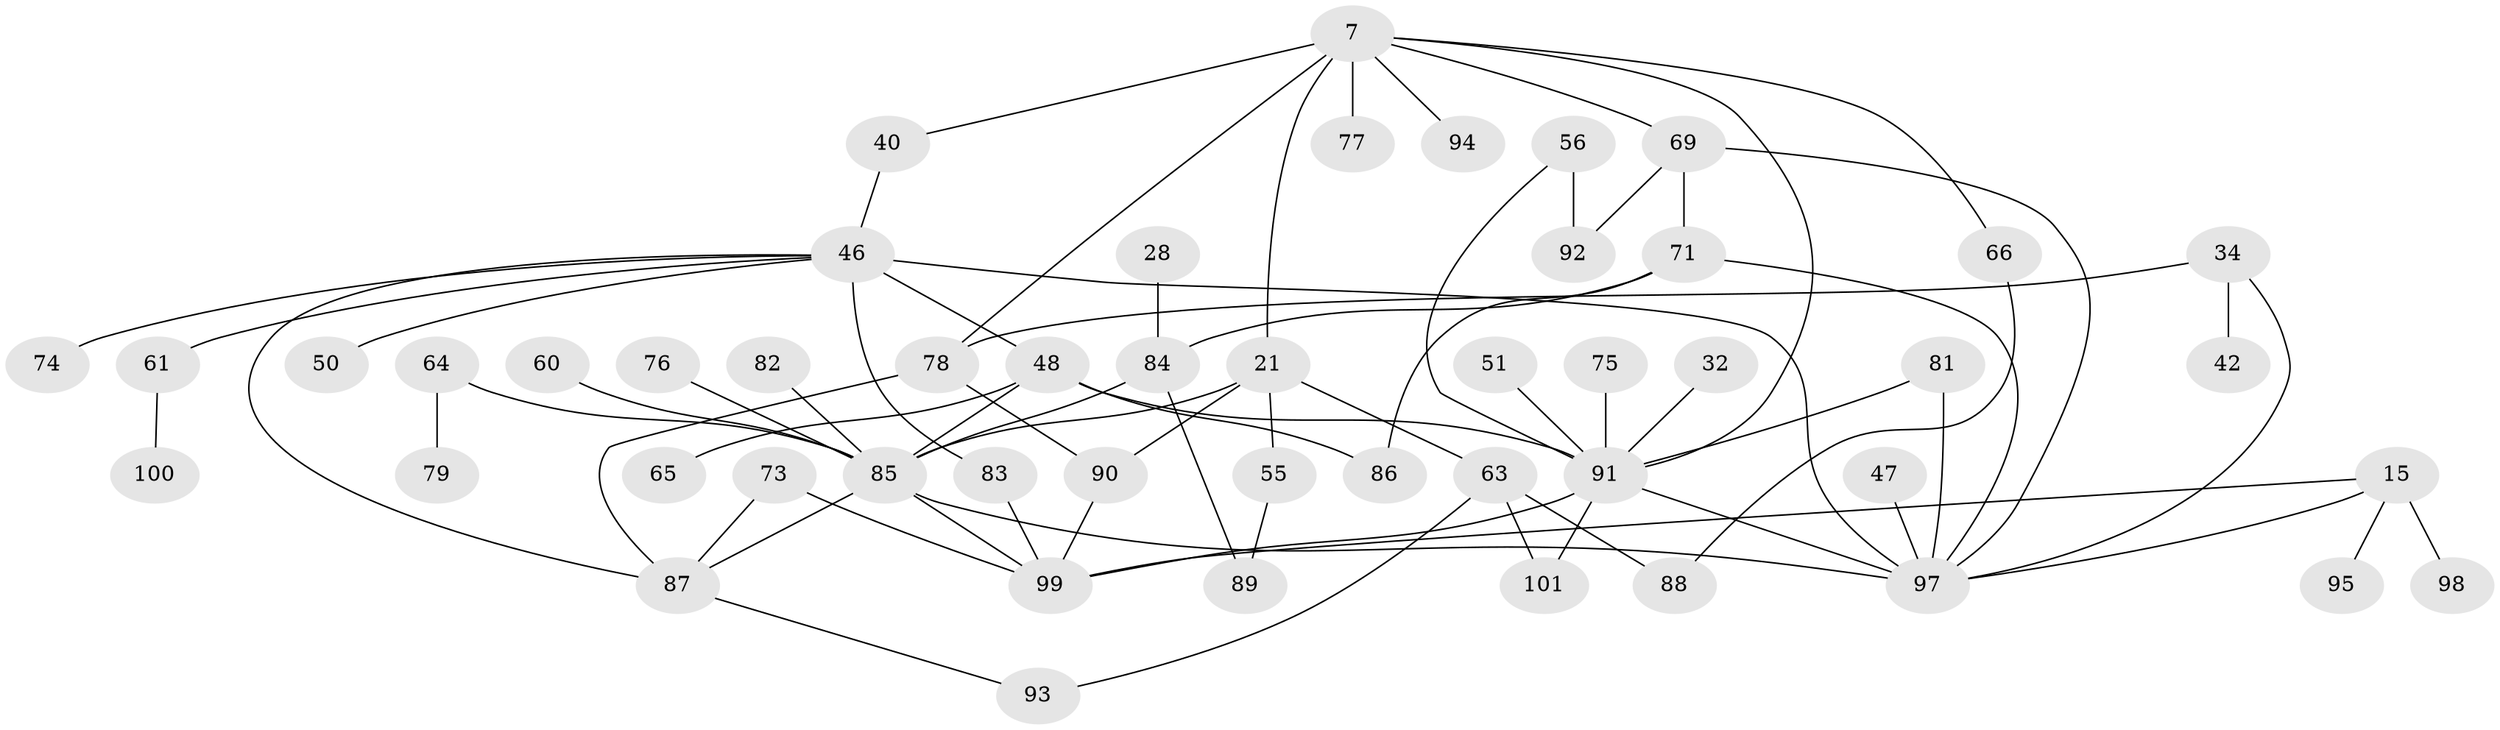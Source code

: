 // original degree distribution, {5: 0.0891089108910891, 6: 0.019801980198019802, 7: 0.009900990099009901, 4: 0.16831683168316833, 9: 0.009900990099009901, 3: 0.15841584158415842, 1: 0.24752475247524752, 2: 0.297029702970297}
// Generated by graph-tools (version 1.1) at 2025/42/03/09/25 04:42:35]
// undirected, 50 vertices, 72 edges
graph export_dot {
graph [start="1"]
  node [color=gray90,style=filled];
  7;
  15;
  21 [super="+3"];
  28;
  32;
  34;
  40;
  42;
  46 [super="+17+12+33"];
  47;
  48 [super="+4+36+11+19"];
  50;
  51;
  55;
  56 [super="+43"];
  60;
  61;
  63;
  64 [super="+13+29+39"];
  65;
  66 [super="+53"];
  69 [super="+30+57"];
  71 [super="+45"];
  73 [super="+22"];
  74;
  75;
  76;
  77;
  78 [super="+52"];
  79;
  81;
  82;
  83;
  84 [super="+49"];
  85 [super="+5+37+59"];
  86;
  87 [super="+62+68"];
  88;
  89;
  90;
  91 [super="+72+67"];
  92;
  93;
  94;
  95;
  97 [super="+35+96"];
  98;
  99 [super="+14+80"];
  100;
  101;
  7 -- 40;
  7 -- 77;
  7 -- 94;
  7 -- 21 [weight=2];
  7 -- 78;
  7 -- 91;
  7 -- 69;
  7 -- 66;
  15 -- 95;
  15 -- 98;
  15 -- 99 [weight=2];
  15 -- 97;
  21 -- 90;
  21 -- 55;
  21 -- 63;
  21 -- 85 [weight=3];
  28 -- 84;
  32 -- 91;
  34 -- 42;
  34 -- 78 [weight=2];
  34 -- 97 [weight=2];
  40 -- 46;
  46 -- 48 [weight=2];
  46 -- 50;
  46 -- 97 [weight=2];
  46 -- 74;
  46 -- 83;
  46 -- 61;
  46 -- 87 [weight=2];
  47 -- 97;
  48 -- 65;
  48 -- 85;
  48 -- 91 [weight=3];
  48 -- 86;
  51 -- 91;
  55 -- 89;
  56 -- 92;
  56 -- 91;
  60 -- 85;
  61 -- 100;
  63 -- 88;
  63 -- 93;
  63 -- 101;
  64 -- 79;
  64 -- 85;
  66 -- 88;
  69 -- 92;
  69 -- 97;
  69 -- 71;
  71 -- 86;
  71 -- 84;
  71 -- 97;
  73 -- 87;
  73 -- 99;
  75 -- 91;
  76 -- 85;
  78 -- 90;
  78 -- 87;
  81 -- 97;
  81 -- 91;
  82 -- 85;
  83 -- 99;
  84 -- 85 [weight=2];
  84 -- 89;
  85 -- 99 [weight=2];
  85 -- 87;
  85 -- 97 [weight=2];
  87 -- 93;
  90 -- 99;
  91 -- 101;
  91 -- 99;
  91 -- 97;
}
